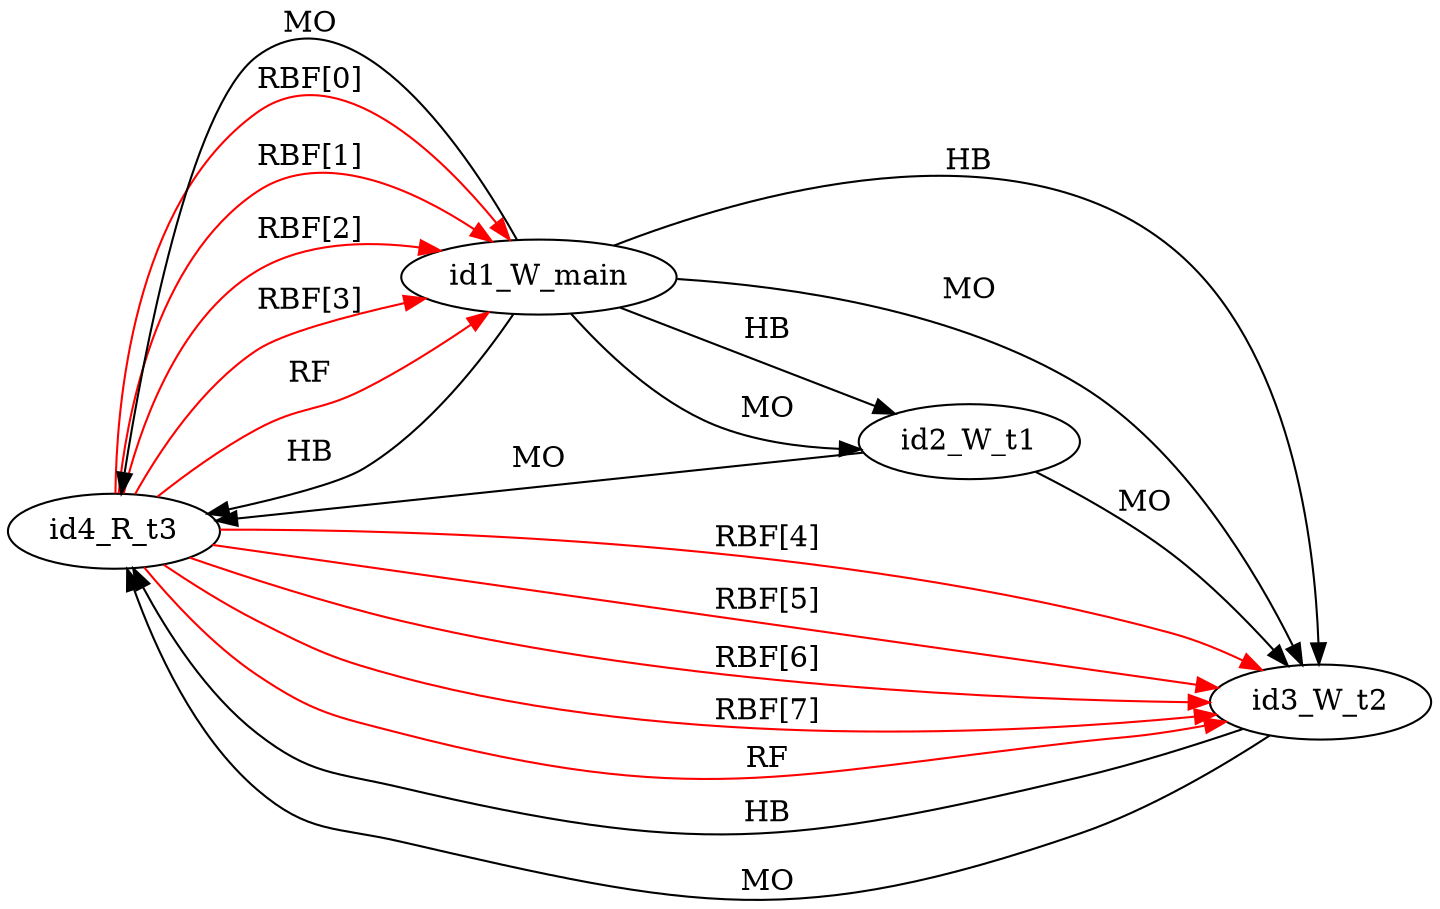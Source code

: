 digraph memory_model {
rankdir=LR;
id4_R_t3 -> id1_W_main [label = "RBF[0]", color="red"];
id4_R_t3 -> id1_W_main [label = "RBF[1]", color="red"];
id4_R_t3 -> id1_W_main [label = "RBF[2]", color="red"];
id4_R_t3 -> id1_W_main [label = "RBF[3]", color="red"];
id4_R_t3 -> id3_W_t2 [label = "RBF[4]", color="red"];
id4_R_t3 -> id3_W_t2 [label = "RBF[5]", color="red"];
id4_R_t3 -> id3_W_t2 [label = "RBF[6]", color="red"];
id4_R_t3 -> id3_W_t2 [label = "RBF[7]", color="red"];
id4_R_t3 -> id1_W_main [label = "RF", color="red"];
id4_R_t3 -> id3_W_t2 [label = "RF", color="red"];
id1_W_main -> id2_W_t1 [label = "HB", color="black"];
id1_W_main -> id3_W_t2 [label = "HB", color="black"];
id1_W_main -> id4_R_t3 [label = "HB", color="black"];
id3_W_t2 -> id4_R_t3 [label = "HB", color="black"];
id1_W_main -> id2_W_t1 [label = "MO", color="black"];
id1_W_main -> id3_W_t2 [label = "MO", color="black"];
id1_W_main -> id4_R_t3 [label = "MO", color="black"];
id2_W_t1 -> id3_W_t2 [label = "MO", color="black"];
id2_W_t1 -> id4_R_t3 [label = "MO", color="black"];
id3_W_t2 -> id4_R_t3 [label = "MO", color="black"];
}